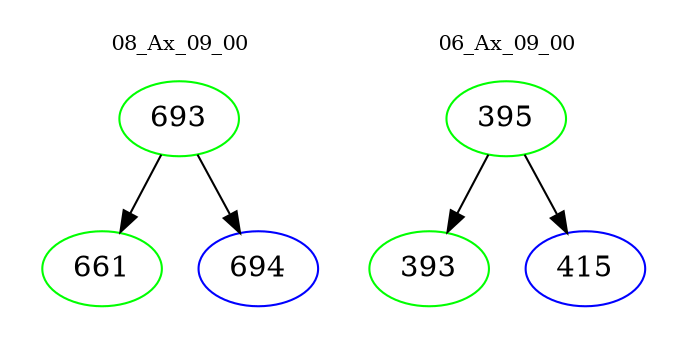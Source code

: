 digraph{
subgraph cluster_0 {
color = white
label = "08_Ax_09_00";
fontsize=10;
T0_693 [label="693", color="green"]
T0_693 -> T0_661 [color="black"]
T0_661 [label="661", color="green"]
T0_693 -> T0_694 [color="black"]
T0_694 [label="694", color="blue"]
}
subgraph cluster_1 {
color = white
label = "06_Ax_09_00";
fontsize=10;
T1_395 [label="395", color="green"]
T1_395 -> T1_393 [color="black"]
T1_393 [label="393", color="green"]
T1_395 -> T1_415 [color="black"]
T1_415 [label="415", color="blue"]
}
}
